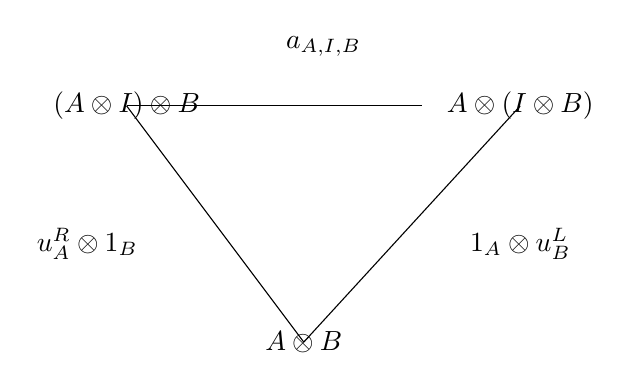 \begin{tikzpicture}
	\begin{pgfonlayer}{nodelayer}
		\node [style=none] (0) at (-13, 6.75) {$(A\otimes{I})\otimes{B}$};
		\node [style=none] (1) at (-9.25, 6.75) {};
		\node [style=none] (3) at (-10.5, 7.5) {$a_{A, I, B}$};
		\node [style=none] (4) at (-8, 6.75) {$A\otimes{({I}\otimes{B})}$};
		\node [style=none] (5) at (-10.75, 3.75) {};
		\node [style=none] (6) at (-10.75, 3.75) {${A}\otimes{B}$};
		\node [style=none] (7) at (-13.5, 5) {${u^{R}_{A}\otimes{1_{B}}}$};
		\node [style=none] (8) at (-8, 5) {$1_{A}\otimes{{u}^{L}_{B}}$};
	\end{pgfonlayer}
	\begin{pgfonlayer}{edgelayer}
		\draw (0.center) to (1.center);
		\draw (0.center) to (6.center);
		\draw (6.center) to (4.center);
	\end{pgfonlayer}
\end{tikzpicture}
